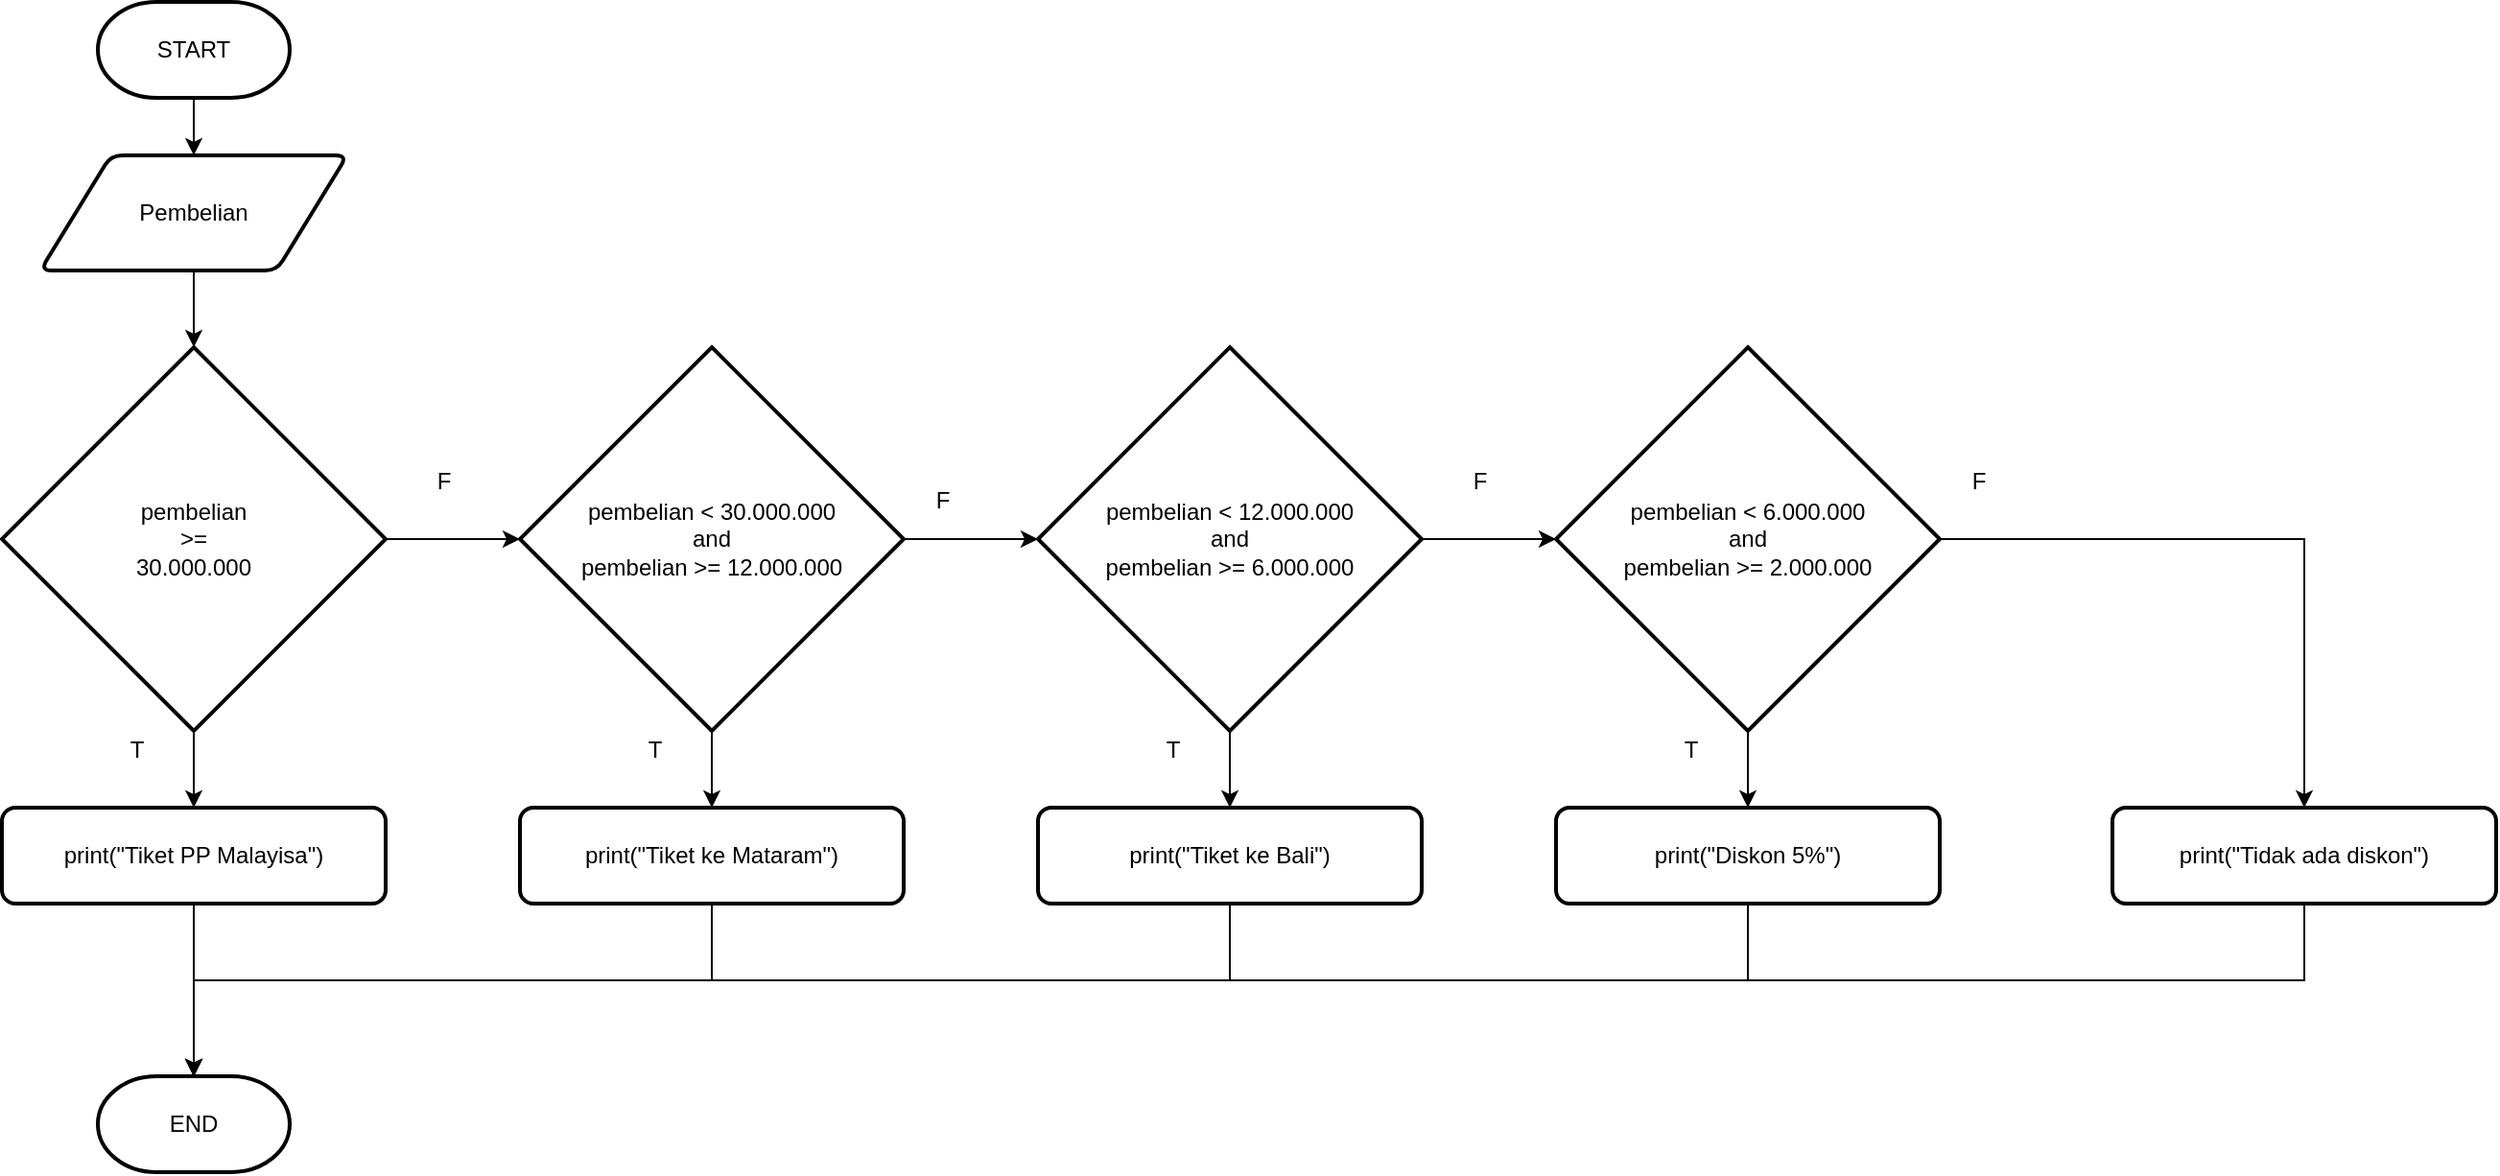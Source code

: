 <mxfile version="20.4.1" type="device" pages="4"><diagram id="vQ5uZbRUq-8aDLSEMQo4" name="Page-1"><mxGraphModel dx="1278" dy="513" grid="1" gridSize="10" guides="1" tooltips="1" connect="1" arrows="1" fold="1" page="1" pageScale="1" pageWidth="850" pageHeight="1100" math="0" shadow="0"><root><mxCell id="0"/><mxCell id="1" parent="0"/><mxCell id="kvDRxCNFzxtA-TyKy4id-3" value="" style="edgeStyle=orthogonalEdgeStyle;rounded=0;orthogonalLoop=1;jettySize=auto;html=1;" parent="1" source="kvDRxCNFzxtA-TyKy4id-1" target="kvDRxCNFzxtA-TyKy4id-2" edge="1"><mxGeometry relative="1" as="geometry"/></mxCell><mxCell id="kvDRxCNFzxtA-TyKy4id-1" value="START" style="strokeWidth=2;html=1;shape=mxgraph.flowchart.terminator;whiteSpace=wrap;" parent="1" vertex="1"><mxGeometry x="360" y="80" width="100" height="50" as="geometry"/></mxCell><mxCell id="kvDRxCNFzxtA-TyKy4id-5" value="" style="edgeStyle=orthogonalEdgeStyle;rounded=0;orthogonalLoop=1;jettySize=auto;html=1;" parent="1" source="kvDRxCNFzxtA-TyKy4id-2" target="kvDRxCNFzxtA-TyKy4id-4" edge="1"><mxGeometry relative="1" as="geometry"/></mxCell><mxCell id="kvDRxCNFzxtA-TyKy4id-2" value="Pembelian" style="shape=parallelogram;html=1;strokeWidth=2;perimeter=parallelogramPerimeter;whiteSpace=wrap;rounded=1;arcSize=12;size=0.23;" parent="1" vertex="1"><mxGeometry x="330" y="160" width="160" height="60" as="geometry"/></mxCell><mxCell id="kvDRxCNFzxtA-TyKy4id-10" value="" style="edgeStyle=orthogonalEdgeStyle;rounded=0;orthogonalLoop=1;jettySize=auto;html=1;" parent="1" source="kvDRxCNFzxtA-TyKy4id-4" target="kvDRxCNFzxtA-TyKy4id-9" edge="1"><mxGeometry relative="1" as="geometry"/></mxCell><mxCell id="kvDRxCNFzxtA-TyKy4id-16" value="" style="edgeStyle=orthogonalEdgeStyle;rounded=0;orthogonalLoop=1;jettySize=auto;html=1;" parent="1" source="kvDRxCNFzxtA-TyKy4id-4" target="kvDRxCNFzxtA-TyKy4id-13" edge="1"><mxGeometry relative="1" as="geometry"/></mxCell><mxCell id="kvDRxCNFzxtA-TyKy4id-4" value="pembelian&lt;br&gt;&amp;gt;=&lt;br&gt;30.000.000" style="strokeWidth=2;html=1;shape=mxgraph.flowchart.decision;whiteSpace=wrap;" parent="1" vertex="1"><mxGeometry x="310" y="260" width="200" height="200" as="geometry"/></mxCell><mxCell id="kvDRxCNFzxtA-TyKy4id-31" style="edgeStyle=orthogonalEdgeStyle;rounded=0;orthogonalLoop=1;jettySize=auto;html=1;" parent="1" source="kvDRxCNFzxtA-TyKy4id-9" target="kvDRxCNFzxtA-TyKy4id-30" edge="1"><mxGeometry relative="1" as="geometry"/></mxCell><mxCell id="kvDRxCNFzxtA-TyKy4id-9" value="print(&quot;Tiket PP Malayisa&quot;)" style="rounded=1;whiteSpace=wrap;html=1;absoluteArcSize=1;arcSize=14;strokeWidth=2;" parent="1" vertex="1"><mxGeometry x="310" y="500" width="200" height="50" as="geometry"/></mxCell><mxCell id="kvDRxCNFzxtA-TyKy4id-11" value="T" style="text;html=1;align=center;verticalAlign=middle;resizable=0;points=[];autosize=1;strokeColor=none;fillColor=none;" parent="1" vertex="1"><mxGeometry x="365" y="455" width="30" height="30" as="geometry"/></mxCell><mxCell id="kvDRxCNFzxtA-TyKy4id-12" value="" style="edgeStyle=orthogonalEdgeStyle;rounded=0;orthogonalLoop=1;jettySize=auto;html=1;" parent="1" source="kvDRxCNFzxtA-TyKy4id-13" target="kvDRxCNFzxtA-TyKy4id-14" edge="1"><mxGeometry relative="1" as="geometry"/></mxCell><mxCell id="kvDRxCNFzxtA-TyKy4id-22" value="" style="edgeStyle=orthogonalEdgeStyle;rounded=0;orthogonalLoop=1;jettySize=auto;html=1;" parent="1" source="kvDRxCNFzxtA-TyKy4id-13" target="kvDRxCNFzxtA-TyKy4id-19" edge="1"><mxGeometry relative="1" as="geometry"/></mxCell><mxCell id="kvDRxCNFzxtA-TyKy4id-13" value="pembelian &amp;lt; 30.000.000&lt;br&gt;and&lt;br&gt;pembelian &amp;gt;= 12.000.000" style="strokeWidth=2;html=1;shape=mxgraph.flowchart.decision;whiteSpace=wrap;" parent="1" vertex="1"><mxGeometry x="580" y="260" width="200" height="200" as="geometry"/></mxCell><mxCell id="kvDRxCNFzxtA-TyKy4id-32" style="edgeStyle=orthogonalEdgeStyle;rounded=0;orthogonalLoop=1;jettySize=auto;html=1;entryX=0.5;entryY=0;entryDx=0;entryDy=0;entryPerimeter=0;" parent="1" source="kvDRxCNFzxtA-TyKy4id-14" target="kvDRxCNFzxtA-TyKy4id-30" edge="1"><mxGeometry relative="1" as="geometry"><Array as="points"><mxPoint x="680" y="590"/><mxPoint x="410" y="590"/></Array></mxGeometry></mxCell><mxCell id="kvDRxCNFzxtA-TyKy4id-14" value="print(&quot;Tiket ke Mataram&quot;)" style="rounded=1;whiteSpace=wrap;html=1;absoluteArcSize=1;arcSize=14;strokeWidth=2;" parent="1" vertex="1"><mxGeometry x="580" y="500" width="200" height="50" as="geometry"/></mxCell><mxCell id="kvDRxCNFzxtA-TyKy4id-15" value="T" style="text;html=1;align=center;verticalAlign=middle;resizable=0;points=[];autosize=1;strokeColor=none;fillColor=none;" parent="1" vertex="1"><mxGeometry x="635" y="455" width="30" height="30" as="geometry"/></mxCell><mxCell id="kvDRxCNFzxtA-TyKy4id-17" value="F" style="text;html=1;align=center;verticalAlign=middle;resizable=0;points=[];autosize=1;strokeColor=none;fillColor=none;" parent="1" vertex="1"><mxGeometry x="525" y="315" width="30" height="30" as="geometry"/></mxCell><mxCell id="kvDRxCNFzxtA-TyKy4id-18" value="" style="edgeStyle=orthogonalEdgeStyle;rounded=0;orthogonalLoop=1;jettySize=auto;html=1;" parent="1" source="kvDRxCNFzxtA-TyKy4id-19" target="kvDRxCNFzxtA-TyKy4id-20" edge="1"><mxGeometry relative="1" as="geometry"/></mxCell><mxCell id="kvDRxCNFzxtA-TyKy4id-27" value="" style="edgeStyle=orthogonalEdgeStyle;rounded=0;orthogonalLoop=1;jettySize=auto;html=1;" parent="1" source="kvDRxCNFzxtA-TyKy4id-19" target="kvDRxCNFzxtA-TyKy4id-24" edge="1"><mxGeometry relative="1" as="geometry"/></mxCell><mxCell id="kvDRxCNFzxtA-TyKy4id-19" value="pembelian &amp;lt; 12.000.000&lt;br&gt;and&lt;br&gt;pembelian &amp;gt;= 6.000.000" style="strokeWidth=2;html=1;shape=mxgraph.flowchart.decision;whiteSpace=wrap;" parent="1" vertex="1"><mxGeometry x="850" y="260" width="200" height="200" as="geometry"/></mxCell><mxCell id="kvDRxCNFzxtA-TyKy4id-33" style="edgeStyle=orthogonalEdgeStyle;rounded=0;orthogonalLoop=1;jettySize=auto;html=1;" parent="1" source="kvDRxCNFzxtA-TyKy4id-20" edge="1"><mxGeometry relative="1" as="geometry"><mxPoint x="410" y="640" as="targetPoint"/><Array as="points"><mxPoint x="950" y="590"/><mxPoint x="410" y="590"/></Array></mxGeometry></mxCell><mxCell id="kvDRxCNFzxtA-TyKy4id-20" value="print(&quot;Tiket ke Bali&quot;)" style="rounded=1;whiteSpace=wrap;html=1;absoluteArcSize=1;arcSize=14;strokeWidth=2;" parent="1" vertex="1"><mxGeometry x="850" y="500" width="200" height="50" as="geometry"/></mxCell><mxCell id="kvDRxCNFzxtA-TyKy4id-21" value="T" style="text;html=1;align=center;verticalAlign=middle;resizable=0;points=[];autosize=1;strokeColor=none;fillColor=none;" parent="1" vertex="1"><mxGeometry x="905" y="455" width="30" height="30" as="geometry"/></mxCell><mxCell id="kvDRxCNFzxtA-TyKy4id-23" value="" style="edgeStyle=orthogonalEdgeStyle;rounded=0;orthogonalLoop=1;jettySize=auto;html=1;" parent="1" source="kvDRxCNFzxtA-TyKy4id-24" target="kvDRxCNFzxtA-TyKy4id-25" edge="1"><mxGeometry relative="1" as="geometry"/></mxCell><mxCell id="kvDRxCNFzxtA-TyKy4id-29" style="edgeStyle=orthogonalEdgeStyle;rounded=0;orthogonalLoop=1;jettySize=auto;html=1;entryX=0.5;entryY=0;entryDx=0;entryDy=0;" parent="1" source="kvDRxCNFzxtA-TyKy4id-24" target="kvDRxCNFzxtA-TyKy4id-28" edge="1"><mxGeometry relative="1" as="geometry"/></mxCell><mxCell id="kvDRxCNFzxtA-TyKy4id-24" value="pembelian &amp;lt; 6.000.000&lt;br&gt;and&lt;br&gt;pembelian &amp;gt;= 2.000.000" style="strokeWidth=2;html=1;shape=mxgraph.flowchart.decision;whiteSpace=wrap;" parent="1" vertex="1"><mxGeometry x="1120" y="260" width="200" height="200" as="geometry"/></mxCell><mxCell id="kvDRxCNFzxtA-TyKy4id-34" style="edgeStyle=orthogonalEdgeStyle;rounded=0;orthogonalLoop=1;jettySize=auto;html=1;" parent="1" source="kvDRxCNFzxtA-TyKy4id-25" target="kvDRxCNFzxtA-TyKy4id-30" edge="1"><mxGeometry relative="1" as="geometry"><Array as="points"><mxPoint x="1220" y="590"/><mxPoint x="410" y="590"/></Array></mxGeometry></mxCell><mxCell id="kvDRxCNFzxtA-TyKy4id-25" value="print(&quot;Diskon 5%&quot;)" style="rounded=1;whiteSpace=wrap;html=1;absoluteArcSize=1;arcSize=14;strokeWidth=2;" parent="1" vertex="1"><mxGeometry x="1120" y="500" width="200" height="50" as="geometry"/></mxCell><mxCell id="kvDRxCNFzxtA-TyKy4id-26" value="T" style="text;html=1;align=center;verticalAlign=middle;resizable=0;points=[];autosize=1;strokeColor=none;fillColor=none;" parent="1" vertex="1"><mxGeometry x="1175" y="455" width="30" height="30" as="geometry"/></mxCell><mxCell id="kvDRxCNFzxtA-TyKy4id-35" style="edgeStyle=orthogonalEdgeStyle;rounded=0;orthogonalLoop=1;jettySize=auto;html=1;" parent="1" source="kvDRxCNFzxtA-TyKy4id-28" target="kvDRxCNFzxtA-TyKy4id-30" edge="1"><mxGeometry relative="1" as="geometry"><Array as="points"><mxPoint x="1510" y="590"/><mxPoint x="410" y="590"/></Array></mxGeometry></mxCell><mxCell id="kvDRxCNFzxtA-TyKy4id-28" value="print(&quot;Tidak ada diskon&quot;)" style="rounded=1;whiteSpace=wrap;html=1;absoluteArcSize=1;arcSize=14;strokeWidth=2;" parent="1" vertex="1"><mxGeometry x="1410" y="500" width="200" height="50" as="geometry"/></mxCell><mxCell id="kvDRxCNFzxtA-TyKy4id-30" value="END" style="strokeWidth=2;html=1;shape=mxgraph.flowchart.terminator;whiteSpace=wrap;" parent="1" vertex="1"><mxGeometry x="360" y="640" width="100" height="50" as="geometry"/></mxCell><mxCell id="lxmhm7yiD1eNWX-UcfnA-1" value="F" style="text;html=1;align=center;verticalAlign=middle;resizable=0;points=[];autosize=1;strokeColor=none;fillColor=none;" vertex="1" parent="1"><mxGeometry x="785" y="325" width="30" height="30" as="geometry"/></mxCell><mxCell id="lxmhm7yiD1eNWX-UcfnA-2" value="F" style="text;html=1;align=center;verticalAlign=middle;resizable=0;points=[];autosize=1;strokeColor=none;fillColor=none;" vertex="1" parent="1"><mxGeometry x="1065" y="315" width="30" height="30" as="geometry"/></mxCell><mxCell id="lxmhm7yiD1eNWX-UcfnA-3" value="F" style="text;html=1;align=center;verticalAlign=middle;resizable=0;points=[];autosize=1;strokeColor=none;fillColor=none;" vertex="1" parent="1"><mxGeometry x="1325" y="315" width="30" height="30" as="geometry"/></mxCell></root></mxGraphModel></diagram><diagram id="5PmuKpW_L-pgmAAu8Ttj" name="Page-2"><mxGraphModel dx="1704" dy="684" grid="1" gridSize="10" guides="1" tooltips="1" connect="1" arrows="1" fold="1" page="1" pageScale="1" pageWidth="850" pageHeight="1100" math="0" shadow="0"><root><mxCell id="0"/><mxCell id="1" parent="0"/><mxCell id="P41EIKjyKN4hoSdO0MZB-4" value="" style="edgeStyle=orthogonalEdgeStyle;rounded=0;orthogonalLoop=1;jettySize=auto;html=1;" parent="1" source="P41EIKjyKN4hoSdO0MZB-1" target="P41EIKjyKN4hoSdO0MZB-2" edge="1"><mxGeometry relative="1" as="geometry"/></mxCell><mxCell id="P41EIKjyKN4hoSdO0MZB-1" value="START" style="strokeWidth=2;html=1;shape=mxgraph.flowchart.terminator;whiteSpace=wrap;" parent="1" vertex="1"><mxGeometry x="375" y="40" width="100" height="50" as="geometry"/></mxCell><mxCell id="P41EIKjyKN4hoSdO0MZB-5" value="" style="edgeStyle=orthogonalEdgeStyle;rounded=0;orthogonalLoop=1;jettySize=auto;html=1;" parent="1" source="P41EIKjyKN4hoSdO0MZB-2" target="P41EIKjyKN4hoSdO0MZB-3" edge="1"><mxGeometry relative="1" as="geometry"/></mxCell><mxCell id="P41EIKjyKN4hoSdO0MZB-2" value="mahasiswa" style="shape=parallelogram;html=1;strokeWidth=2;perimeter=parallelogramPerimeter;whiteSpace=wrap;rounded=1;arcSize=12;size=0.23;" parent="1" vertex="1"><mxGeometry x="375" y="120" width="100" height="60" as="geometry"/></mxCell><mxCell id="P41EIKjyKN4hoSdO0MZB-7" style="edgeStyle=orthogonalEdgeStyle;rounded=0;orthogonalLoop=1;jettySize=auto;html=1;" parent="1" source="P41EIKjyKN4hoSdO0MZB-3" target="P41EIKjyKN4hoSdO0MZB-6" edge="1"><mxGeometry relative="1" as="geometry"/></mxCell><mxCell id="P41EIKjyKN4hoSdO0MZB-47" style="edgeStyle=orthogonalEdgeStyle;rounded=0;orthogonalLoop=1;jettySize=auto;html=1;entryX=0;entryY=0.5;entryDx=0;entryDy=0;" parent="1" source="P41EIKjyKN4hoSdO0MZB-3" target="P41EIKjyKN4hoSdO0MZB-14" edge="1"><mxGeometry relative="1" as="geometry"><mxPoint x="170" y="924.364" as="targetPoint"/><Array as="points"><mxPoint x="190" y="270"/><mxPoint x="190" y="880"/></Array></mxGeometry></mxCell><mxCell id="P41EIKjyKN4hoSdO0MZB-3" value="mhs in mahasiswa" style="strokeWidth=2;html=1;shape=mxgraph.flowchart.decision;whiteSpace=wrap;" parent="1" vertex="1"><mxGeometry x="365" y="210" width="120" height="120" as="geometry"/></mxCell><mxCell id="P41EIKjyKN4hoSdO0MZB-10" value="" style="edgeStyle=orthogonalEdgeStyle;rounded=0;orthogonalLoop=1;jettySize=auto;html=1;" parent="1" source="P41EIKjyKN4hoSdO0MZB-6" target="P41EIKjyKN4hoSdO0MZB-9" edge="1"><mxGeometry relative="1" as="geometry"/></mxCell><mxCell id="P41EIKjyKN4hoSdO0MZB-6" value="mhs[‘nilai_akhir’] = mhs['tugas'] * 0.2 + mhs['quiz'] * 0.2 + mhs['uts'] * 0.3 + mhs['uas'] * 0.3" style="rounded=1;whiteSpace=wrap;html=1;absoluteArcSize=1;arcSize=14;strokeWidth=2;" parent="1" vertex="1"><mxGeometry x="278" y="360" width="295" height="100" as="geometry"/></mxCell><mxCell id="P41EIKjyKN4hoSdO0MZB-12" value="" style="edgeStyle=orthogonalEdgeStyle;rounded=0;orthogonalLoop=1;jettySize=auto;html=1;" parent="1" source="P41EIKjyKN4hoSdO0MZB-9" target="P41EIKjyKN4hoSdO0MZB-11" edge="1"><mxGeometry relative="1" as="geometry"/></mxCell><mxCell id="P41EIKjyKN4hoSdO0MZB-32" value="" style="edgeStyle=orthogonalEdgeStyle;rounded=0;orthogonalLoop=1;jettySize=auto;html=1;" parent="1" source="P41EIKjyKN4hoSdO0MZB-9" target="P41EIKjyKN4hoSdO0MZB-22" edge="1"><mxGeometry relative="1" as="geometry"/></mxCell><mxCell id="P41EIKjyKN4hoSdO0MZB-9" value="mhs['nilai_akhir'] &lt;br&gt;&amp;gt;= 91" style="strokeWidth=2;html=1;shape=mxgraph.flowchart.decision;whiteSpace=wrap;" parent="1" vertex="1"><mxGeometry x="365.5" y="490" width="120" height="120" as="geometry"/></mxCell><mxCell id="P41EIKjyKN4hoSdO0MZB-15" style="edgeStyle=orthogonalEdgeStyle;rounded=0;orthogonalLoop=1;jettySize=auto;html=1;" parent="1" source="P41EIKjyKN4hoSdO0MZB-11" target="P41EIKjyKN4hoSdO0MZB-13" edge="1"><mxGeometry relative="1" as="geometry"/></mxCell><mxCell id="P41EIKjyKN4hoSdO0MZB-11" value="mhs[‘grade’] = &quot;A&quot;" style="rounded=1;whiteSpace=wrap;html=1;absoluteArcSize=1;arcSize=14;strokeWidth=2;" parent="1" vertex="1"><mxGeometry x="359" y="640" width="133" height="60" as="geometry"/></mxCell><mxCell id="P41EIKjyKN4hoSdO0MZB-16" value="" style="edgeStyle=orthogonalEdgeStyle;rounded=0;orthogonalLoop=1;jettySize=auto;html=1;" parent="1" source="P41EIKjyKN4hoSdO0MZB-13" target="P41EIKjyKN4hoSdO0MZB-14" edge="1"><mxGeometry relative="1" as="geometry"/></mxCell><mxCell id="P41EIKjyKN4hoSdO0MZB-13" value="grades[mhs['grade']]++" style="rounded=1;whiteSpace=wrap;html=1;absoluteArcSize=1;arcSize=14;strokeWidth=2;" parent="1" vertex="1"><mxGeometry x="337" y="750" width="176" height="60" as="geometry"/></mxCell><mxCell id="P41EIKjyKN4hoSdO0MZB-19" value="" style="edgeStyle=orthogonalEdgeStyle;rounded=0;orthogonalLoop=1;jettySize=auto;html=1;" parent="1" source="P41EIKjyKN4hoSdO0MZB-14" target="P41EIKjyKN4hoSdO0MZB-18" edge="1"><mxGeometry relative="1" as="geometry"/></mxCell><mxCell id="P41EIKjyKN4hoSdO0MZB-14" value="print(mahasiswa)" style="rounded=1;whiteSpace=wrap;html=1;absoluteArcSize=1;arcSize=14;strokeWidth=2;" parent="1" vertex="1"><mxGeometry x="359" y="850" width="133" height="60" as="geometry"/></mxCell><mxCell id="P41EIKjyKN4hoSdO0MZB-17" value="END" style="strokeWidth=2;html=1;shape=mxgraph.flowchart.terminator;whiteSpace=wrap;" parent="1" vertex="1"><mxGeometry x="375" y="1030" width="100" height="50" as="geometry"/></mxCell><mxCell id="P41EIKjyKN4hoSdO0MZB-20" value="" style="edgeStyle=orthogonalEdgeStyle;rounded=0;orthogonalLoop=1;jettySize=auto;html=1;" parent="1" source="P41EIKjyKN4hoSdO0MZB-18" target="P41EIKjyKN4hoSdO0MZB-17" edge="1"><mxGeometry relative="1" as="geometry"/></mxCell><mxCell id="P41EIKjyKN4hoSdO0MZB-18" value="print(grades)" style="rounded=1;whiteSpace=wrap;html=1;absoluteArcSize=1;arcSize=14;strokeWidth=2;" parent="1" vertex="1"><mxGeometry x="359" y="940" width="133" height="60" as="geometry"/></mxCell><mxCell id="P41EIKjyKN4hoSdO0MZB-21" value="T" style="text;html=1;align=center;verticalAlign=middle;resizable=0;points=[];autosize=1;strokeColor=none;fillColor=none;" parent="1" vertex="1"><mxGeometry x="395" y="335" width="30" height="30" as="geometry"/></mxCell><mxCell id="P41EIKjyKN4hoSdO0MZB-33" value="" style="edgeStyle=orthogonalEdgeStyle;rounded=0;orthogonalLoop=1;jettySize=auto;html=1;" parent="1" source="P41EIKjyKN4hoSdO0MZB-22" target="P41EIKjyKN4hoSdO0MZB-24" edge="1"><mxGeometry relative="1" as="geometry"/></mxCell><mxCell id="P41EIKjyKN4hoSdO0MZB-37" value="" style="edgeStyle=orthogonalEdgeStyle;rounded=0;orthogonalLoop=1;jettySize=auto;html=1;" parent="1" source="P41EIKjyKN4hoSdO0MZB-22" target="P41EIKjyKN4hoSdO0MZB-23" edge="1"><mxGeometry relative="1" as="geometry"/></mxCell><mxCell id="P41EIKjyKN4hoSdO0MZB-22" value="mhs['nilai_akhir'] &lt;br&gt;&amp;gt;= 91" style="strokeWidth=2;html=1;shape=mxgraph.flowchart.decision;whiteSpace=wrap;" parent="1" vertex="1"><mxGeometry x="546.5" y="490" width="120" height="120" as="geometry"/></mxCell><mxCell id="P41EIKjyKN4hoSdO0MZB-41" style="edgeStyle=orthogonalEdgeStyle;rounded=0;orthogonalLoop=1;jettySize=auto;html=1;entryX=1;entryY=0.5;entryDx=0;entryDy=0;" parent="1" source="P41EIKjyKN4hoSdO0MZB-23" target="P41EIKjyKN4hoSdO0MZB-13" edge="1"><mxGeometry relative="1" as="geometry"><Array as="points"><mxPoint x="600" y="780"/></Array></mxGeometry></mxCell><mxCell id="P41EIKjyKN4hoSdO0MZB-23" value="mhs[‘grade’] = &quot;B+&quot;" style="rounded=1;whiteSpace=wrap;html=1;absoluteArcSize=1;arcSize=14;strokeWidth=2;" parent="1" vertex="1"><mxGeometry x="540" y="640" width="133" height="60" as="geometry"/></mxCell><mxCell id="P41EIKjyKN4hoSdO0MZB-34" value="" style="edgeStyle=orthogonalEdgeStyle;rounded=0;orthogonalLoop=1;jettySize=auto;html=1;" parent="1" source="P41EIKjyKN4hoSdO0MZB-24" target="P41EIKjyKN4hoSdO0MZB-26" edge="1"><mxGeometry relative="1" as="geometry"/></mxCell><mxCell id="P41EIKjyKN4hoSdO0MZB-38" value="" style="edgeStyle=orthogonalEdgeStyle;rounded=0;orthogonalLoop=1;jettySize=auto;html=1;" parent="1" source="P41EIKjyKN4hoSdO0MZB-24" target="P41EIKjyKN4hoSdO0MZB-25" edge="1"><mxGeometry relative="1" as="geometry"/></mxCell><mxCell id="P41EIKjyKN4hoSdO0MZB-24" value="mhs['nilai_akhir'] &lt;br&gt;&amp;gt;= 91" style="strokeWidth=2;html=1;shape=mxgraph.flowchart.decision;whiteSpace=wrap;" parent="1" vertex="1"><mxGeometry x="723.5" y="490" width="120" height="120" as="geometry"/></mxCell><mxCell id="P41EIKjyKN4hoSdO0MZB-42" style="edgeStyle=orthogonalEdgeStyle;rounded=0;orthogonalLoop=1;jettySize=auto;html=1;entryX=1;entryY=0.5;entryDx=0;entryDy=0;" parent="1" source="P41EIKjyKN4hoSdO0MZB-25" target="P41EIKjyKN4hoSdO0MZB-13" edge="1"><mxGeometry relative="1" as="geometry"><Array as="points"><mxPoint x="784" y="780"/></Array></mxGeometry></mxCell><mxCell id="P41EIKjyKN4hoSdO0MZB-25" value="mhs[‘grade’] = &quot;B&quot;" style="rounded=1;whiteSpace=wrap;html=1;absoluteArcSize=1;arcSize=14;strokeWidth=2;" parent="1" vertex="1"><mxGeometry x="717" y="640" width="133" height="60" as="geometry"/></mxCell><mxCell id="P41EIKjyKN4hoSdO0MZB-35" value="" style="edgeStyle=orthogonalEdgeStyle;rounded=0;orthogonalLoop=1;jettySize=auto;html=1;" parent="1" source="P41EIKjyKN4hoSdO0MZB-26" target="P41EIKjyKN4hoSdO0MZB-28" edge="1"><mxGeometry relative="1" as="geometry"/></mxCell><mxCell id="P41EIKjyKN4hoSdO0MZB-39" value="" style="edgeStyle=orthogonalEdgeStyle;rounded=0;orthogonalLoop=1;jettySize=auto;html=1;" parent="1" source="P41EIKjyKN4hoSdO0MZB-26" target="P41EIKjyKN4hoSdO0MZB-27" edge="1"><mxGeometry relative="1" as="geometry"/></mxCell><mxCell id="P41EIKjyKN4hoSdO0MZB-26" value="mhs['nilai_akhir'] &lt;br&gt;&amp;gt;= 91" style="strokeWidth=2;html=1;shape=mxgraph.flowchart.decision;whiteSpace=wrap;" parent="1" vertex="1"><mxGeometry x="906.5" y="490" width="120" height="120" as="geometry"/></mxCell><mxCell id="P41EIKjyKN4hoSdO0MZB-43" style="edgeStyle=orthogonalEdgeStyle;rounded=0;orthogonalLoop=1;jettySize=auto;html=1;entryX=1;entryY=0.5;entryDx=0;entryDy=0;" parent="1" source="P41EIKjyKN4hoSdO0MZB-27" target="P41EIKjyKN4hoSdO0MZB-13" edge="1"><mxGeometry relative="1" as="geometry"><mxPoint x="967.5" y="800" as="targetPoint"/><Array as="points"><mxPoint x="968" y="780"/></Array></mxGeometry></mxCell><mxCell id="P41EIKjyKN4hoSdO0MZB-27" value="mhs[‘grade’] = &quot;C+&quot;" style="rounded=1;whiteSpace=wrap;html=1;absoluteArcSize=1;arcSize=14;strokeWidth=2;" parent="1" vertex="1"><mxGeometry x="900" y="640" width="135" height="60" as="geometry"/></mxCell><mxCell id="P41EIKjyKN4hoSdO0MZB-36" style="edgeStyle=orthogonalEdgeStyle;rounded=0;orthogonalLoop=1;jettySize=auto;html=1;entryX=0.5;entryY=0;entryDx=0;entryDy=0;" parent="1" source="P41EIKjyKN4hoSdO0MZB-28" target="P41EIKjyKN4hoSdO0MZB-31" edge="1"><mxGeometry relative="1" as="geometry"/></mxCell><mxCell id="P41EIKjyKN4hoSdO0MZB-40" value="" style="edgeStyle=orthogonalEdgeStyle;rounded=0;orthogonalLoop=1;jettySize=auto;html=1;" parent="1" source="P41EIKjyKN4hoSdO0MZB-28" target="P41EIKjyKN4hoSdO0MZB-29" edge="1"><mxGeometry relative="1" as="geometry"/></mxCell><mxCell id="P41EIKjyKN4hoSdO0MZB-28" value="mhs['nilai_akhir'] &lt;br&gt;&amp;gt;= 91" style="strokeWidth=2;html=1;shape=mxgraph.flowchart.decision;whiteSpace=wrap;" parent="1" vertex="1"><mxGeometry x="1086.5" y="490" width="120" height="120" as="geometry"/></mxCell><mxCell id="P41EIKjyKN4hoSdO0MZB-45" style="edgeStyle=orthogonalEdgeStyle;rounded=0;orthogonalLoop=1;jettySize=auto;html=1;entryX=1;entryY=0.5;entryDx=0;entryDy=0;" parent="1" source="P41EIKjyKN4hoSdO0MZB-29" target="P41EIKjyKN4hoSdO0MZB-13" edge="1"><mxGeometry relative="1" as="geometry"><Array as="points"><mxPoint x="1147" y="780"/></Array></mxGeometry></mxCell><mxCell id="P41EIKjyKN4hoSdO0MZB-29" value="mhs[‘grade’] = &quot;D&quot;" style="rounded=1;whiteSpace=wrap;html=1;absoluteArcSize=1;arcSize=14;strokeWidth=2;" parent="1" vertex="1"><mxGeometry x="1080" y="640" width="133" height="60" as="geometry"/></mxCell><mxCell id="P41EIKjyKN4hoSdO0MZB-46" style="edgeStyle=orthogonalEdgeStyle;rounded=0;orthogonalLoop=1;jettySize=auto;html=1;entryX=1;entryY=0.5;entryDx=0;entryDy=0;" parent="1" source="P41EIKjyKN4hoSdO0MZB-31" target="P41EIKjyKN4hoSdO0MZB-13" edge="1"><mxGeometry relative="1" as="geometry"><Array as="points"><mxPoint x="1317" y="780"/></Array></mxGeometry></mxCell><mxCell id="P41EIKjyKN4hoSdO0MZB-31" value="mhs[‘grade’] = &quot;E&quot;" style="rounded=1;whiteSpace=wrap;html=1;absoluteArcSize=1;arcSize=14;strokeWidth=2;" parent="1" vertex="1"><mxGeometry x="1250" y="640" width="133" height="60" as="geometry"/></mxCell><mxCell id="hYEdd48IgHSdQfOSgYwM-1" value="T" style="text;html=1;align=center;verticalAlign=middle;resizable=0;points=[];autosize=1;strokeColor=none;fillColor=none;" vertex="1" parent="1"><mxGeometry x="425" y="605" width="30" height="30" as="geometry"/></mxCell><mxCell id="hYEdd48IgHSdQfOSgYwM-2" value="F" style="text;html=1;align=center;verticalAlign=middle;resizable=0;points=[];autosize=1;strokeColor=none;fillColor=none;" vertex="1" parent="1"><mxGeometry x="505" y="515" width="30" height="30" as="geometry"/></mxCell><mxCell id="hYEdd48IgHSdQfOSgYwM-3" value="T" style="text;html=1;align=center;verticalAlign=middle;resizable=0;points=[];autosize=1;strokeColor=none;fillColor=none;" vertex="1" parent="1"><mxGeometry x="615" y="605" width="30" height="30" as="geometry"/></mxCell><mxCell id="hYEdd48IgHSdQfOSgYwM-4" value="F" style="text;html=1;align=center;verticalAlign=middle;resizable=0;points=[];autosize=1;strokeColor=none;fillColor=none;" vertex="1" parent="1"><mxGeometry x="675" y="515" width="30" height="30" as="geometry"/></mxCell><mxCell id="hYEdd48IgHSdQfOSgYwM-5" value="T" style="text;html=1;align=center;verticalAlign=middle;resizable=0;points=[];autosize=1;strokeColor=none;fillColor=none;" vertex="1" parent="1"><mxGeometry x="795" y="605" width="30" height="30" as="geometry"/></mxCell><mxCell id="hYEdd48IgHSdQfOSgYwM-6" value="T" style="text;html=1;align=center;verticalAlign=middle;resizable=0;points=[];autosize=1;strokeColor=none;fillColor=none;" vertex="1" parent="1"><mxGeometry x="975" y="605" width="30" height="30" as="geometry"/></mxCell><mxCell id="hYEdd48IgHSdQfOSgYwM-7" value="T" style="text;html=1;align=center;verticalAlign=middle;resizable=0;points=[];autosize=1;strokeColor=none;fillColor=none;" vertex="1" parent="1"><mxGeometry x="1165" y="605" width="30" height="30" as="geometry"/></mxCell><mxCell id="hYEdd48IgHSdQfOSgYwM-8" value="F" style="text;html=1;align=center;verticalAlign=middle;resizable=0;points=[];autosize=1;strokeColor=none;fillColor=none;" vertex="1" parent="1"><mxGeometry x="835" y="515" width="30" height="30" as="geometry"/></mxCell><mxCell id="hYEdd48IgHSdQfOSgYwM-9" value="F" style="text;html=1;align=center;verticalAlign=middle;resizable=0;points=[];autosize=1;strokeColor=none;fillColor=none;" vertex="1" parent="1"><mxGeometry x="1025" y="505" width="30" height="30" as="geometry"/></mxCell><mxCell id="hYEdd48IgHSdQfOSgYwM-10" value="F" style="text;html=1;align=center;verticalAlign=middle;resizable=0;points=[];autosize=1;strokeColor=none;fillColor=none;" vertex="1" parent="1"><mxGeometry x="1205" y="515" width="30" height="30" as="geometry"/></mxCell><mxCell id="hYEdd48IgHSdQfOSgYwM-11" value="T" style="text;html=1;align=center;verticalAlign=middle;resizable=0;points=[];autosize=1;strokeColor=none;fillColor=none;" vertex="1" parent="1"><mxGeometry x="1325" y="595" width="30" height="30" as="geometry"/></mxCell><mxCell id="hYEdd48IgHSdQfOSgYwM-12" value="F" style="text;html=1;align=center;verticalAlign=middle;resizable=0;points=[];autosize=1;strokeColor=none;fillColor=none;" vertex="1" parent="1"><mxGeometry x="315" y="225" width="30" height="30" as="geometry"/></mxCell></root></mxGraphModel></diagram><diagram id="PpdzpmaXtuB1PBjPTPDP" name="Page-3"><mxGraphModel dx="2556" dy="1142" grid="1" gridSize="10" guides="1" tooltips="1" connect="1" arrows="1" fold="1" page="1" pageScale="1" pageWidth="850" pageHeight="1100" math="0" shadow="0"><root><mxCell id="0"/><mxCell id="1" parent="0"/><mxCell id="s_cVI4BeAxu2Jj2siChV-4" value="" style="edgeStyle=orthogonalEdgeStyle;rounded=0;orthogonalLoop=1;jettySize=auto;html=1;" edge="1" parent="1" source="s_cVI4BeAxu2Jj2siChV-1" target="s_cVI4BeAxu2Jj2siChV-2"><mxGeometry relative="1" as="geometry"/></mxCell><mxCell id="s_cVI4BeAxu2Jj2siChV-1" value="START" style="strokeWidth=2;html=1;shape=mxgraph.flowchart.terminator;whiteSpace=wrap;" vertex="1" parent="1"><mxGeometry x="375" y="40" width="100" height="50" as="geometry"/></mxCell><mxCell id="s_cVI4BeAxu2Jj2siChV-5" value="" style="edgeStyle=orthogonalEdgeStyle;rounded=0;orthogonalLoop=1;jettySize=auto;html=1;" edge="1" parent="1" source="s_cVI4BeAxu2Jj2siChV-2" target="s_cVI4BeAxu2Jj2siChV-3"><mxGeometry relative="1" as="geometry"/></mxCell><mxCell id="s_cVI4BeAxu2Jj2siChV-2" value="input(penghasilan)" style="shape=parallelogram;html=1;strokeWidth=2;perimeter=parallelogramPerimeter;whiteSpace=wrap;rounded=1;arcSize=12;size=0.23;" vertex="1" parent="1"><mxGeometry x="313" y="140" width="225" height="80" as="geometry"/></mxCell><mxCell id="s_cVI4BeAxu2Jj2siChV-7" value="" style="edgeStyle=orthogonalEdgeStyle;rounded=0;orthogonalLoop=1;jettySize=auto;html=1;" edge="1" parent="1" source="s_cVI4BeAxu2Jj2siChV-3" target="s_cVI4BeAxu2Jj2siChV-6"><mxGeometry relative="1" as="geometry"/></mxCell><mxCell id="s_cVI4BeAxu2Jj2siChV-3" value="mod = penghasilan - 30.000.000" style="rounded=1;whiteSpace=wrap;html=1;absoluteArcSize=1;arcSize=14;strokeWidth=2;" vertex="1" parent="1"><mxGeometry x="320.5" y="270" width="210" height="100" as="geometry"/></mxCell><mxCell id="s_cVI4BeAxu2Jj2siChV-9" value="" style="edgeStyle=orthogonalEdgeStyle;rounded=0;orthogonalLoop=1;jettySize=auto;html=1;" edge="1" parent="1" source="s_cVI4BeAxu2Jj2siChV-6" target="s_cVI4BeAxu2Jj2siChV-8"><mxGeometry relative="1" as="geometry"/></mxCell><mxCell id="s_cVI4BeAxu2Jj2siChV-14" value="" style="edgeStyle=orthogonalEdgeStyle;rounded=0;orthogonalLoop=1;jettySize=auto;html=1;" edge="1" parent="1" source="s_cVI4BeAxu2Jj2siChV-6" target="s_cVI4BeAxu2Jj2siChV-12"><mxGeometry relative="1" as="geometry"/></mxCell><mxCell id="s_cVI4BeAxu2Jj2siChV-6" value="penghasilan &amp;lt; 30.000.000" style="strokeWidth=2;html=1;shape=mxgraph.flowchart.decision;whiteSpace=wrap;" vertex="1" parent="1"><mxGeometry x="333" y="430" width="185" height="185" as="geometry"/></mxCell><mxCell id="s_cVI4BeAxu2Jj2siChV-20" value="" style="edgeStyle=orthogonalEdgeStyle;rounded=0;orthogonalLoop=1;jettySize=auto;html=1;" edge="1" parent="1" source="s_cVI4BeAxu2Jj2siChV-8" target="s_cVI4BeAxu2Jj2siChV-19"><mxGeometry relative="1" as="geometry"/></mxCell><mxCell id="s_cVI4BeAxu2Jj2siChV-8" value="primt(pajak)" style="rounded=1;whiteSpace=wrap;html=1;absoluteArcSize=1;arcSize=14;strokeWidth=2;" vertex="1" parent="1"><mxGeometry x="320" y="680" width="210" height="100" as="geometry"/></mxCell><mxCell id="s_cVI4BeAxu2Jj2siChV-18" value="" style="edgeStyle=orthogonalEdgeStyle;rounded=0;orthogonalLoop=1;jettySize=auto;html=1;" edge="1" parent="1" source="s_cVI4BeAxu2Jj2siChV-12" target="s_cVI4BeAxu2Jj2siChV-16"><mxGeometry relative="1" as="geometry"/></mxCell><mxCell id="s_cVI4BeAxu2Jj2siChV-21" style="edgeStyle=orthogonalEdgeStyle;rounded=0;orthogonalLoop=1;jettySize=auto;html=1;" edge="1" parent="1" source="s_cVI4BeAxu2Jj2siChV-12" target="s_cVI4BeAxu2Jj2siChV-8"><mxGeometry relative="1" as="geometry"><Array as="points"><mxPoint x="726" y="640"/><mxPoint x="425" y="640"/></Array></mxGeometry></mxCell><mxCell id="s_cVI4BeAxu2Jj2siChV-12" value="penghasilan &amp;gt;= 30.000.000&lt;br&gt;and&amp;nbsp;&lt;br&gt;mod &amp;lt; 30.0.0" style="strokeWidth=2;html=1;shape=mxgraph.flowchart.decision;whiteSpace=wrap;" vertex="1" parent="1"><mxGeometry x="633" y="430" width="185" height="185" as="geometry"/></mxCell><mxCell id="s_cVI4BeAxu2Jj2siChV-23" style="edgeStyle=orthogonalEdgeStyle;rounded=0;orthogonalLoop=1;jettySize=auto;html=1;" edge="1" parent="1" source="s_cVI4BeAxu2Jj2siChV-16" target="s_cVI4BeAxu2Jj2siChV-8"><mxGeometry relative="1" as="geometry"><Array as="points"><mxPoint x="1025" y="640"/><mxPoint x="425" y="640"/></Array></mxGeometry></mxCell><mxCell id="s_cVI4BeAxu2Jj2siChV-16" value="penghasilan &amp;gt;= 30.000.000&lt;br&gt;and&amp;nbsp;&lt;br&gt;mod &amp;gt;= 30.0.0" style="strokeWidth=2;html=1;shape=mxgraph.flowchart.decision;whiteSpace=wrap;" vertex="1" parent="1"><mxGeometry x="932.5" y="430" width="185" height="185" as="geometry"/></mxCell><mxCell id="s_cVI4BeAxu2Jj2siChV-19" value="END" style="strokeWidth=2;html=1;shape=mxgraph.flowchart.terminator;whiteSpace=wrap;" vertex="1" parent="1"><mxGeometry x="375.5" y="840" width="100" height="50" as="geometry"/></mxCell><mxCell id="s_cVI4BeAxu2Jj2siChV-24" value="T" style="text;html=1;align=center;verticalAlign=middle;resizable=0;points=[];autosize=1;strokeColor=none;fillColor=none;" vertex="1" parent="1"><mxGeometry x="385" y="625" width="30" height="30" as="geometry"/></mxCell><mxCell id="s_cVI4BeAxu2Jj2siChV-25" value="F" style="text;html=1;align=center;verticalAlign=middle;resizable=0;points=[];autosize=1;strokeColor=none;fillColor=none;" vertex="1" parent="1"><mxGeometry x="565" y="495" width="30" height="30" as="geometry"/></mxCell><mxCell id="s_cVI4BeAxu2Jj2siChV-26" value="F" style="text;html=1;align=center;verticalAlign=middle;resizable=0;points=[];autosize=1;strokeColor=none;fillColor=none;" vertex="1" parent="1"><mxGeometry x="865" y="475" width="30" height="30" as="geometry"/></mxCell><mxCell id="s_cVI4BeAxu2Jj2siChV-27" value="T" style="text;html=1;align=center;verticalAlign=middle;resizable=0;points=[];autosize=1;strokeColor=none;fillColor=none;" vertex="1" parent="1"><mxGeometry x="745" y="605" width="30" height="30" as="geometry"/></mxCell><mxCell id="s_cVI4BeAxu2Jj2siChV-29" value="T" style="text;html=1;align=center;verticalAlign=middle;resizable=0;points=[];autosize=1;strokeColor=none;fillColor=none;" vertex="1" parent="1"><mxGeometry x="985" y="595" width="30" height="30" as="geometry"/></mxCell></root></mxGraphModel></diagram><diagram id="DDD3rAEv94msGb_GSdtr" name="Page-4"><mxGraphModel dx="2128" dy="513" grid="1" gridSize="10" guides="1" tooltips="1" connect="1" arrows="1" fold="1" page="1" pageScale="1" pageWidth="850" pageHeight="1100" math="0" shadow="0"><root><mxCell id="0"/><mxCell id="1" parent="0"/><mxCell id="KCnV-w0U-3rWujKYFylS-12" value="" style="edgeStyle=orthogonalEdgeStyle;rounded=0;orthogonalLoop=1;jettySize=auto;html=1;" parent="1" source="KCnV-w0U-3rWujKYFylS-1" target="KCnV-w0U-3rWujKYFylS-8" edge="1"><mxGeometry relative="1" as="geometry"/></mxCell><mxCell id="KCnV-w0U-3rWujKYFylS-1" value="START" style="strokeWidth=2;html=1;shape=mxgraph.flowchart.terminator;whiteSpace=wrap;" parent="1" vertex="1"><mxGeometry x="115" y="140" width="100" height="50" as="geometry"/></mxCell><mxCell id="KCnV-w0U-3rWujKYFylS-15" style="edgeStyle=orthogonalEdgeStyle;rounded=0;orthogonalLoop=1;jettySize=auto;html=1;" parent="1" source="KCnV-w0U-3rWujKYFylS-8" target="KCnV-w0U-3rWujKYFylS-9" edge="1"><mxGeometry relative="1" as="geometry"/></mxCell><mxCell id="KCnV-w0U-3rWujKYFylS-19" style="edgeStyle=orthogonalEdgeStyle;rounded=0;orthogonalLoop=1;jettySize=auto;html=1;" parent="1" source="KCnV-w0U-3rWujKYFylS-8" target="KCnV-w0U-3rWujKYFylS-18" edge="1"><mxGeometry relative="1" as="geometry"/></mxCell><mxCell id="KCnV-w0U-3rWujKYFylS-8" value="i &amp;gt; 8" style="strokeWidth=2;html=1;shape=mxgraph.flowchart.decision;whiteSpace=wrap;" parent="1" vertex="1"><mxGeometry x="115" y="230" width="100" height="100" as="geometry"/></mxCell><mxCell id="KCnV-w0U-3rWujKYFylS-16" value="" style="edgeStyle=orthogonalEdgeStyle;rounded=0;orthogonalLoop=1;jettySize=auto;html=1;" parent="1" source="KCnV-w0U-3rWujKYFylS-9" target="KCnV-w0U-3rWujKYFylS-10" edge="1"><mxGeometry relative="1" as="geometry"/></mxCell><mxCell id="KCnV-w0U-3rWujKYFylS-9" value="print(i * x)" style="rounded=1;whiteSpace=wrap;html=1;absoluteArcSize=1;arcSize=14;strokeWidth=2;" parent="1" vertex="1"><mxGeometry x="115" y="360" width="100" height="40" as="geometry"/></mxCell><mxCell id="KCnV-w0U-3rWujKYFylS-17" style="edgeStyle=orthogonalEdgeStyle;rounded=0;orthogonalLoop=1;jettySize=auto;html=1;entryX=0;entryY=0.5;entryDx=0;entryDy=0;entryPerimeter=0;" parent="1" source="KCnV-w0U-3rWujKYFylS-10" target="KCnV-w0U-3rWujKYFylS-8" edge="1"><mxGeometry relative="1" as="geometry"><Array as="points"><mxPoint x="80" y="460"/><mxPoint x="80" y="280"/></Array></mxGeometry></mxCell><mxCell id="KCnV-w0U-3rWujKYFylS-10" value="i--" style="rounded=1;whiteSpace=wrap;html=1;absoluteArcSize=1;arcSize=14;strokeWidth=2;" parent="1" vertex="1"><mxGeometry x="115" y="440" width="100" height="40" as="geometry"/></mxCell><mxCell id="KCnV-w0U-3rWujKYFylS-18" value="END" style="strokeWidth=2;html=1;shape=mxgraph.flowchart.terminator;whiteSpace=wrap;" parent="1" vertex="1"><mxGeometry x="280" y="255" width="100" height="50" as="geometry"/></mxCell><mxCell id="KCnV-w0U-3rWujKYFylS-20" value="T" style="text;html=1;align=center;verticalAlign=middle;resizable=0;points=[];autosize=1;strokeColor=none;fillColor=none;" parent="1" vertex="1"><mxGeometry x="125" y="325" width="30" height="30" as="geometry"/></mxCell><mxCell id="KCnV-w0U-3rWujKYFylS-21" value="F" style="text;html=1;align=center;verticalAlign=middle;resizable=0;points=[];autosize=1;strokeColor=none;fillColor=none;" parent="1" vertex="1"><mxGeometry x="225" y="255" width="30" height="30" as="geometry"/></mxCell><mxCell id="KCnV-w0U-3rWujKYFylS-22" value="&lt;font style=&quot;font-size: 24px;&quot;&gt;CETAK&amp;nbsp; SEGITIGA TERBALIK&lt;/font&gt;" style="text;html=1;align=center;verticalAlign=middle;resizable=0;points=[];autosize=1;strokeColor=none;fillColor=none;" parent="1" vertex="1"><mxGeometry x="-10" y="70" width="350" height="40" as="geometry"/></mxCell><mxCell id="KCnV-w0U-3rWujKYFylS-30" value="" style="edgeStyle=orthogonalEdgeStyle;rounded=0;orthogonalLoop=1;jettySize=auto;html=1;fontSize=24;" parent="1" source="KCnV-w0U-3rWujKYFylS-24" target="KCnV-w0U-3rWujKYFylS-26" edge="1"><mxGeometry relative="1" as="geometry"/></mxCell><mxCell id="KCnV-w0U-3rWujKYFylS-24" value="START" style="strokeWidth=2;html=1;shape=mxgraph.flowchart.terminator;whiteSpace=wrap;" parent="1" vertex="1"><mxGeometry x="525" y="140" width="100" height="50" as="geometry"/></mxCell><mxCell id="KCnV-w0U-3rWujKYFylS-25" value="&lt;font style=&quot;font-size: 24px;&quot;&gt;CETAK&amp;nbsp; CHEVRON&lt;/font&gt;" style="text;html=1;align=center;verticalAlign=middle;resizable=0;points=[];autosize=1;strokeColor=none;fillColor=none;" parent="1" vertex="1"><mxGeometry x="455" y="70" width="240" height="40" as="geometry"/></mxCell><mxCell id="KCnV-w0U-3rWujKYFylS-36" value="" style="edgeStyle=orthogonalEdgeStyle;rounded=0;orthogonalLoop=1;jettySize=auto;html=1;fontSize=12;" parent="1" source="KCnV-w0U-3rWujKYFylS-26" target="KCnV-w0U-3rWujKYFylS-31" edge="1"><mxGeometry relative="1" as="geometry"/></mxCell><mxCell id="KCnV-w0U-3rWujKYFylS-43" style="edgeStyle=orthogonalEdgeStyle;rounded=0;orthogonalLoop=1;jettySize=auto;html=1;entryX=0;entryY=0.5;entryDx=0;entryDy=0;fontSize=12;" parent="1" source="KCnV-w0U-3rWujKYFylS-26" target="KCnV-w0U-3rWujKYFylS-35" edge="1"><mxGeometry relative="1" as="geometry"><Array as="points"><mxPoint x="450" y="280"/><mxPoint x="450" y="785"/></Array></mxGeometry></mxCell><mxCell id="KCnV-w0U-3rWujKYFylS-26" value="i &amp;lt; 4" style="strokeWidth=2;html=1;shape=mxgraph.flowchart.decision;whiteSpace=wrap;" parent="1" vertex="1"><mxGeometry x="525" y="230" width="100" height="100" as="geometry"/></mxCell><mxCell id="KCnV-w0U-3rWujKYFylS-37" value="" style="edgeStyle=orthogonalEdgeStyle;rounded=0;orthogonalLoop=1;jettySize=auto;html=1;fontSize=12;" parent="1" source="KCnV-w0U-3rWujKYFylS-31" target="KCnV-w0U-3rWujKYFylS-32" edge="1"><mxGeometry relative="1" as="geometry"/></mxCell><mxCell id="KCnV-w0U-3rWujKYFylS-31" value="i == j" style="strokeWidth=2;html=1;shape=mxgraph.flowchart.decision;whiteSpace=wrap;" parent="1" vertex="1"><mxGeometry x="525" y="360" width="100" height="100" as="geometry"/></mxCell><mxCell id="KCnV-w0U-3rWujKYFylS-38" value="" style="edgeStyle=orthogonalEdgeStyle;rounded=0;orthogonalLoop=1;jettySize=auto;html=1;fontSize=12;" parent="1" source="KCnV-w0U-3rWujKYFylS-32" target="KCnV-w0U-3rWujKYFylS-33" edge="1"><mxGeometry relative="1" as="geometry"/></mxCell><mxCell id="KCnV-w0U-3rWujKYFylS-39" value="" style="edgeStyle=orthogonalEdgeStyle;rounded=0;orthogonalLoop=1;jettySize=auto;html=1;fontSize=12;exitX=1;exitY=0.5;exitDx=0;exitDy=0;exitPerimeter=0;" parent="1" source="KCnV-w0U-3rWujKYFylS-31" target="KCnV-w0U-3rWujKYFylS-34" edge="1"><mxGeometry relative="1" as="geometry"/></mxCell><mxCell id="KCnV-w0U-3rWujKYFylS-32" value="k &amp;lt; 9" style="strokeWidth=2;html=1;shape=mxgraph.flowchart.decision;whiteSpace=wrap;" parent="1" vertex="1"><mxGeometry x="525" y="490" width="100" height="100" as="geometry"/></mxCell><mxCell id="KCnV-w0U-3rWujKYFylS-40" style="edgeStyle=orthogonalEdgeStyle;rounded=0;orthogonalLoop=1;jettySize=auto;html=1;entryX=0;entryY=0.5;entryDx=0;entryDy=0;entryPerimeter=0;fontSize=12;exitX=0;exitY=0.5;exitDx=0;exitDy=0;" parent="1" source="KCnV-w0U-3rWujKYFylS-33" target="KCnV-w0U-3rWujKYFylS-32" edge="1"><mxGeometry relative="1" as="geometry"><Array as="points"><mxPoint x="490" y="655"/><mxPoint x="490" y="540"/></Array></mxGeometry></mxCell><mxCell id="KCnV-w0U-3rWujKYFylS-33" value="&lt;font style=&quot;font-size: 12px;&quot;&gt;print(z)&lt;/font&gt;" style="rounded=1;whiteSpace=wrap;html=1;absoluteArcSize=1;arcSize=14;strokeWidth=2;fontSize=24;" parent="1" vertex="1"><mxGeometry x="525" y="630" width="100" height="50" as="geometry"/></mxCell><mxCell id="KCnV-w0U-3rWujKYFylS-42" style="edgeStyle=orthogonalEdgeStyle;rounded=0;orthogonalLoop=1;jettySize=auto;html=1;entryX=1;entryY=0.5;entryDx=0;entryDy=0;entryPerimeter=0;fontSize=12;" parent="1" source="KCnV-w0U-3rWujKYFylS-34" target="KCnV-w0U-3rWujKYFylS-26" edge="1"><mxGeometry relative="1" as="geometry"><Array as="points"><mxPoint x="750" y="280"/></Array></mxGeometry></mxCell><mxCell id="KCnV-w0U-3rWujKYFylS-34" value="&lt;font style=&quot;font-size: 12px;&quot;&gt;print(' ')&lt;/font&gt;" style="rounded=1;whiteSpace=wrap;html=1;absoluteArcSize=1;arcSize=14;strokeWidth=2;fontSize=24;" parent="1" vertex="1"><mxGeometry x="695" y="385" width="100" height="50" as="geometry"/></mxCell><mxCell id="KCnV-w0U-3rWujKYFylS-57" value="" style="edgeStyle=orthogonalEdgeStyle;rounded=0;orthogonalLoop=1;jettySize=auto;html=1;fontSize=12;" parent="1" source="KCnV-w0U-3rWujKYFylS-35" target="KCnV-w0U-3rWujKYFylS-46" edge="1"><mxGeometry relative="1" as="geometry"><Array as="points"><mxPoint x="840" y="780"/><mxPoint x="840" y="80"/><mxPoint x="1005" y="80"/></Array></mxGeometry></mxCell><mxCell id="KCnV-w0U-3rWujKYFylS-35" value="&lt;font style=&quot;font-size: 12px;&quot;&gt;print()&lt;/font&gt;" style="rounded=1;whiteSpace=wrap;html=1;absoluteArcSize=1;arcSize=14;strokeWidth=2;fontSize=24;" parent="1" vertex="1"><mxGeometry x="530" y="760" width="100" height="50" as="geometry"/></mxCell><mxCell id="KCnV-w0U-3rWujKYFylS-44" value="" style="edgeStyle=orthogonalEdgeStyle;rounded=0;orthogonalLoop=1;jettySize=auto;html=1;fontSize=12;" parent="1" source="KCnV-w0U-3rWujKYFylS-46" target="KCnV-w0U-3rWujKYFylS-48" edge="1"><mxGeometry relative="1" as="geometry"/></mxCell><mxCell id="KCnV-w0U-3rWujKYFylS-45" style="edgeStyle=orthogonalEdgeStyle;rounded=0;orthogonalLoop=1;jettySize=auto;html=1;entryX=0;entryY=0.5;entryDx=0;entryDy=0;fontSize=12;" parent="1" source="KCnV-w0U-3rWujKYFylS-46" target="KCnV-w0U-3rWujKYFylS-56" edge="1"><mxGeometry relative="1" as="geometry"><Array as="points"><mxPoint x="879.95" y="210"/><mxPoint x="879.95" y="715"/></Array></mxGeometry></mxCell><mxCell id="KCnV-w0U-3rWujKYFylS-46" value="i &amp;lt; 4" style="strokeWidth=2;html=1;shape=mxgraph.flowchart.decision;whiteSpace=wrap;" parent="1" vertex="1"><mxGeometry x="954.95" y="160" width="100" height="100" as="geometry"/></mxCell><mxCell id="KCnV-w0U-3rWujKYFylS-47" value="" style="edgeStyle=orthogonalEdgeStyle;rounded=0;orthogonalLoop=1;jettySize=auto;html=1;fontSize=12;" parent="1" source="KCnV-w0U-3rWujKYFylS-48" target="KCnV-w0U-3rWujKYFylS-51" edge="1"><mxGeometry relative="1" as="geometry"/></mxCell><mxCell id="KCnV-w0U-3rWujKYFylS-48" value="i +j = 3" style="strokeWidth=2;html=1;shape=mxgraph.flowchart.decision;whiteSpace=wrap;" parent="1" vertex="1"><mxGeometry x="954.95" y="290" width="100" height="100" as="geometry"/></mxCell><mxCell id="KCnV-w0U-3rWujKYFylS-49" value="" style="edgeStyle=orthogonalEdgeStyle;rounded=0;orthogonalLoop=1;jettySize=auto;html=1;fontSize=12;" parent="1" source="KCnV-w0U-3rWujKYFylS-51" target="KCnV-w0U-3rWujKYFylS-53" edge="1"><mxGeometry relative="1" as="geometry"/></mxCell><mxCell id="KCnV-w0U-3rWujKYFylS-50" value="" style="edgeStyle=orthogonalEdgeStyle;rounded=0;orthogonalLoop=1;jettySize=auto;html=1;fontSize=12;exitX=1;exitY=0.5;exitDx=0;exitDy=0;exitPerimeter=0;" parent="1" source="KCnV-w0U-3rWujKYFylS-48" target="KCnV-w0U-3rWujKYFylS-55" edge="1"><mxGeometry relative="1" as="geometry"/></mxCell><mxCell id="KCnV-w0U-3rWujKYFylS-51" value="k &amp;lt; 9" style="strokeWidth=2;html=1;shape=mxgraph.flowchart.decision;whiteSpace=wrap;" parent="1" vertex="1"><mxGeometry x="954.95" y="420" width="100" height="100" as="geometry"/></mxCell><mxCell id="KCnV-w0U-3rWujKYFylS-52" style="edgeStyle=orthogonalEdgeStyle;rounded=0;orthogonalLoop=1;jettySize=auto;html=1;entryX=0;entryY=0.5;entryDx=0;entryDy=0;entryPerimeter=0;fontSize=12;exitX=0;exitY=0.5;exitDx=0;exitDy=0;" parent="1" source="KCnV-w0U-3rWujKYFylS-53" target="KCnV-w0U-3rWujKYFylS-51" edge="1"><mxGeometry relative="1" as="geometry"><Array as="points"><mxPoint x="919.95" y="585"/><mxPoint x="919.95" y="470"/></Array></mxGeometry></mxCell><mxCell id="KCnV-w0U-3rWujKYFylS-53" value="&lt;font style=&quot;font-size: 12px;&quot;&gt;print(z)&lt;/font&gt;" style="rounded=1;whiteSpace=wrap;html=1;absoluteArcSize=1;arcSize=14;strokeWidth=2;fontSize=24;" parent="1" vertex="1"><mxGeometry x="954.95" y="560" width="100" height="50" as="geometry"/></mxCell><mxCell id="KCnV-w0U-3rWujKYFylS-54" style="edgeStyle=orthogonalEdgeStyle;rounded=0;orthogonalLoop=1;jettySize=auto;html=1;entryX=1;entryY=0.5;entryDx=0;entryDy=0;entryPerimeter=0;fontSize=12;" parent="1" source="KCnV-w0U-3rWujKYFylS-55" target="KCnV-w0U-3rWujKYFylS-46" edge="1"><mxGeometry relative="1" as="geometry"><Array as="points"><mxPoint x="1179.95" y="210"/></Array></mxGeometry></mxCell><mxCell id="KCnV-w0U-3rWujKYFylS-55" value="&lt;font style=&quot;font-size: 12px;&quot;&gt;print(' ')&lt;/font&gt;" style="rounded=1;whiteSpace=wrap;html=1;absoluteArcSize=1;arcSize=14;strokeWidth=2;fontSize=24;" parent="1" vertex="1"><mxGeometry x="1124.95" y="315" width="100" height="50" as="geometry"/></mxCell><mxCell id="KCnV-w0U-3rWujKYFylS-73" value="" style="edgeStyle=orthogonalEdgeStyle;rounded=0;orthogonalLoop=1;jettySize=auto;html=1;fontSize=12;" parent="1" source="KCnV-w0U-3rWujKYFylS-56" target="KCnV-w0U-3rWujKYFylS-72" edge="1"><mxGeometry relative="1" as="geometry"/></mxCell><mxCell id="KCnV-w0U-3rWujKYFylS-56" value="&lt;font style=&quot;font-size: 12px;&quot;&gt;print()&lt;/font&gt;" style="rounded=1;whiteSpace=wrap;html=1;absoluteArcSize=1;arcSize=14;strokeWidth=2;fontSize=24;" parent="1" vertex="1"><mxGeometry x="959.95" y="690" width="100" height="50" as="geometry"/></mxCell><mxCell id="KCnV-w0U-3rWujKYFylS-58" value="T" style="text;html=1;align=center;verticalAlign=middle;resizable=0;points=[];autosize=1;strokeColor=none;fillColor=none;fontSize=12;" parent="1" vertex="1"><mxGeometry x="585" y="325" width="30" height="30" as="geometry"/></mxCell><mxCell id="KCnV-w0U-3rWujKYFylS-59" value="T" style="text;html=1;align=center;verticalAlign=middle;resizable=0;points=[];autosize=1;strokeColor=none;fillColor=none;fontSize=12;" parent="1" vertex="1"><mxGeometry x="575" y="455" width="30" height="30" as="geometry"/></mxCell><mxCell id="KCnV-w0U-3rWujKYFylS-60" value="T" style="text;html=1;align=center;verticalAlign=middle;resizable=0;points=[];autosize=1;strokeColor=none;fillColor=none;fontSize=12;" parent="1" vertex="1"><mxGeometry x="585" y="585" width="30" height="30" as="geometry"/></mxCell><mxCell id="KCnV-w0U-3rWujKYFylS-61" value="F" style="text;html=1;align=center;verticalAlign=middle;resizable=0;points=[];autosize=1;strokeColor=none;fillColor=none;fontSize=12;" parent="1" vertex="1"><mxGeometry x="635" y="375" width="30" height="30" as="geometry"/></mxCell><mxCell id="KCnV-w0U-3rWujKYFylS-62" value="F" style="text;html=1;align=center;verticalAlign=middle;resizable=0;points=[];autosize=1;strokeColor=none;fillColor=none;fontSize=12;" parent="1" vertex="1"><mxGeometry x="475" y="235" width="30" height="30" as="geometry"/></mxCell><mxCell id="KCnV-w0U-3rWujKYFylS-65" value="T" style="text;html=1;align=center;verticalAlign=middle;resizable=0;points=[];autosize=1;strokeColor=none;fillColor=none;fontSize=12;" parent="1" vertex="1"><mxGeometry x="1019.95" y="265" width="30" height="30" as="geometry"/></mxCell><mxCell id="KCnV-w0U-3rWujKYFylS-66" value="T" style="text;html=1;align=center;verticalAlign=middle;resizable=0;points=[];autosize=1;strokeColor=none;fillColor=none;fontSize=12;" parent="1" vertex="1"><mxGeometry x="1019.95" y="385" width="30" height="30" as="geometry"/></mxCell><mxCell id="KCnV-w0U-3rWujKYFylS-67" value="F" style="text;html=1;align=center;verticalAlign=middle;resizable=0;points=[];autosize=1;strokeColor=none;fillColor=none;fontSize=12;" parent="1" vertex="1"><mxGeometry x="1059.95" y="295" width="30" height="30" as="geometry"/></mxCell><mxCell id="KCnV-w0U-3rWujKYFylS-70" value="T" style="text;html=1;align=center;verticalAlign=middle;resizable=0;points=[];autosize=1;strokeColor=none;fillColor=none;fontSize=12;" parent="1" vertex="1"><mxGeometry x="1009.95" y="515" width="30" height="30" as="geometry"/></mxCell><mxCell id="KCnV-w0U-3rWujKYFylS-71" value="Text" style="text;html=1;align=center;verticalAlign=middle;resizable=0;points=[];autosize=1;strokeColor=none;fillColor=none;fontSize=12;" parent="1" vertex="1"><mxGeometry x="904.95" y="180" width="40" height="20" as="geometry"/></mxCell><mxCell id="KCnV-w0U-3rWujKYFylS-72" value="END" style="strokeWidth=2;html=1;shape=mxgraph.flowchart.terminator;whiteSpace=wrap;" parent="1" vertex="1"><mxGeometry x="959.95" y="790" width="100" height="50" as="geometry"/></mxCell></root></mxGraphModel></diagram></mxfile>